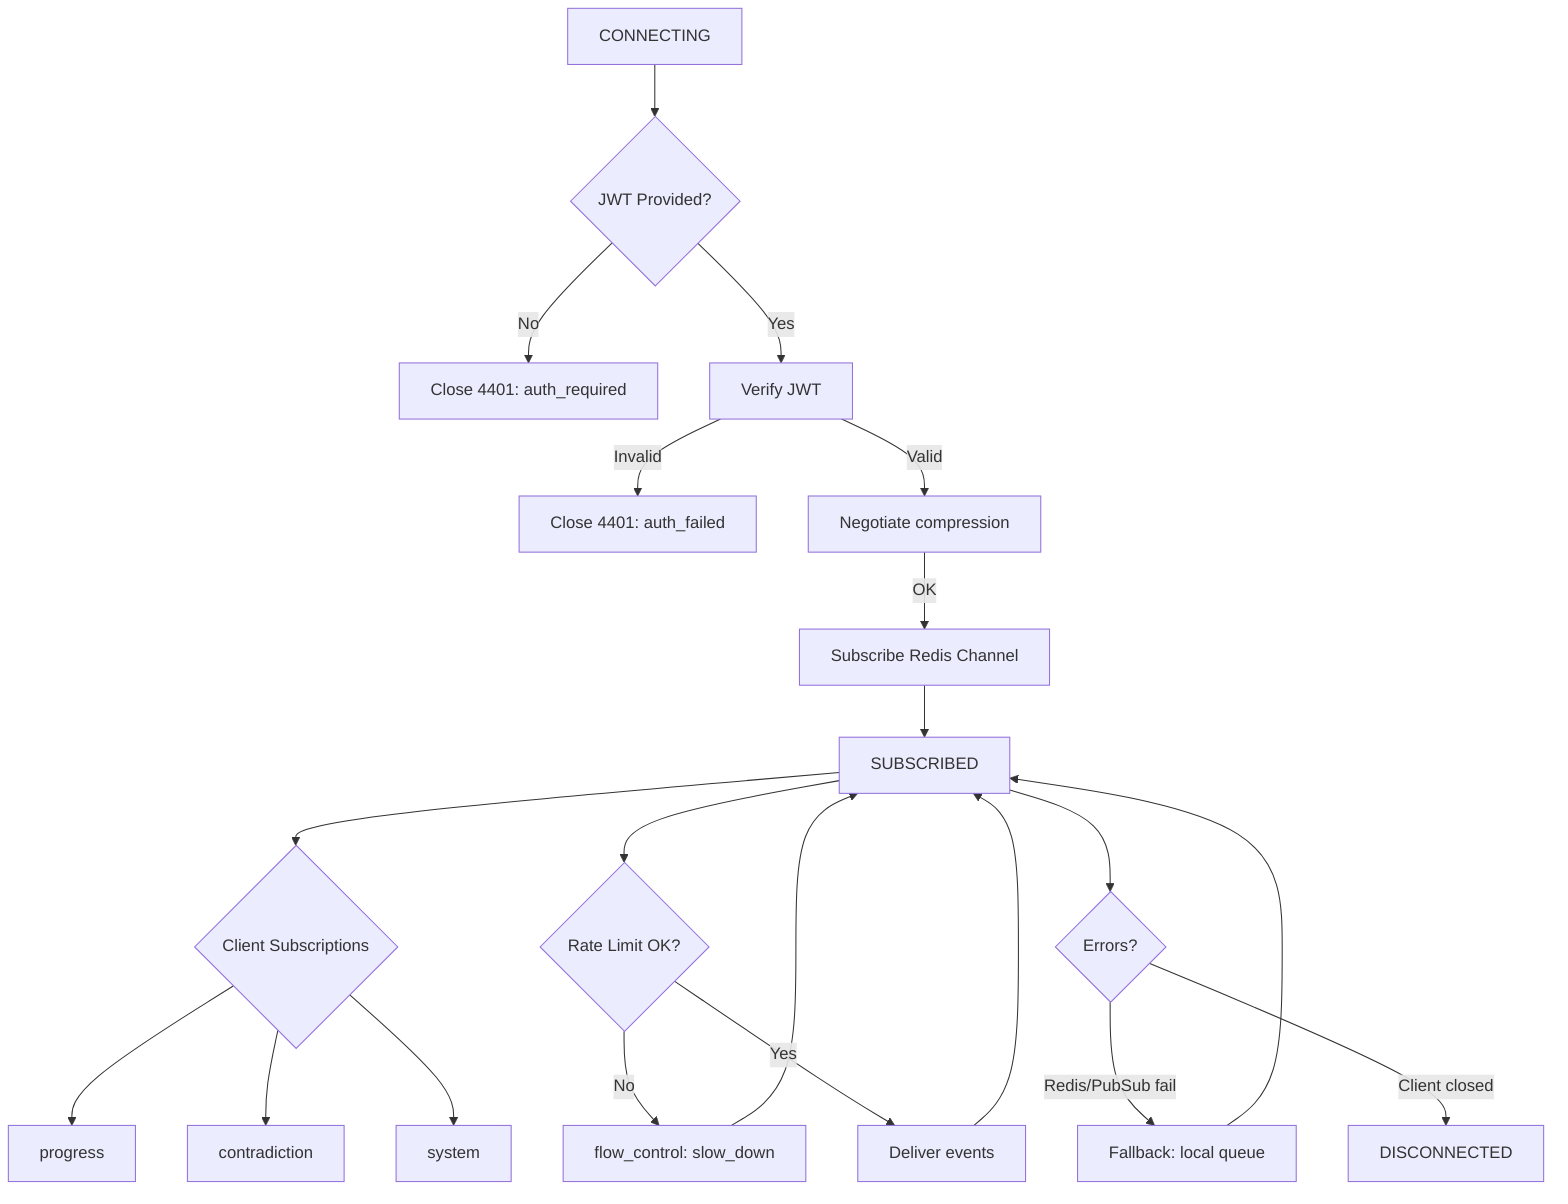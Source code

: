 flowchart TD
  A[CONNECTING] --> B{JWT Provided?}
  B -- No --> E[Close 4401: auth_required]
  B -- Yes --> C[Verify JWT]
  C -->|Invalid| E2[Close 4401: auth_failed]
  C -->|Valid| D[Negotiate compression]
  D -->|OK| F[Subscribe Redis Channel]
  F --> G[SUBSCRIBED]
  G --> H{Client Subscriptions}
  H --> I[progress]
  H --> J[contradiction]
  H --> K[system]
  G --> L{Rate Limit OK?}
  L -- No --> M[flow_control: slow_down]
  M --> G
  L -- Yes --> N[Deliver events]
  N --> G
  G --> O{Errors?}
  O -- Redis/PubSub fail --> P[Fallback: local queue]
  P --> G
  O -- Client closed --> Q[DISCONNECTED]